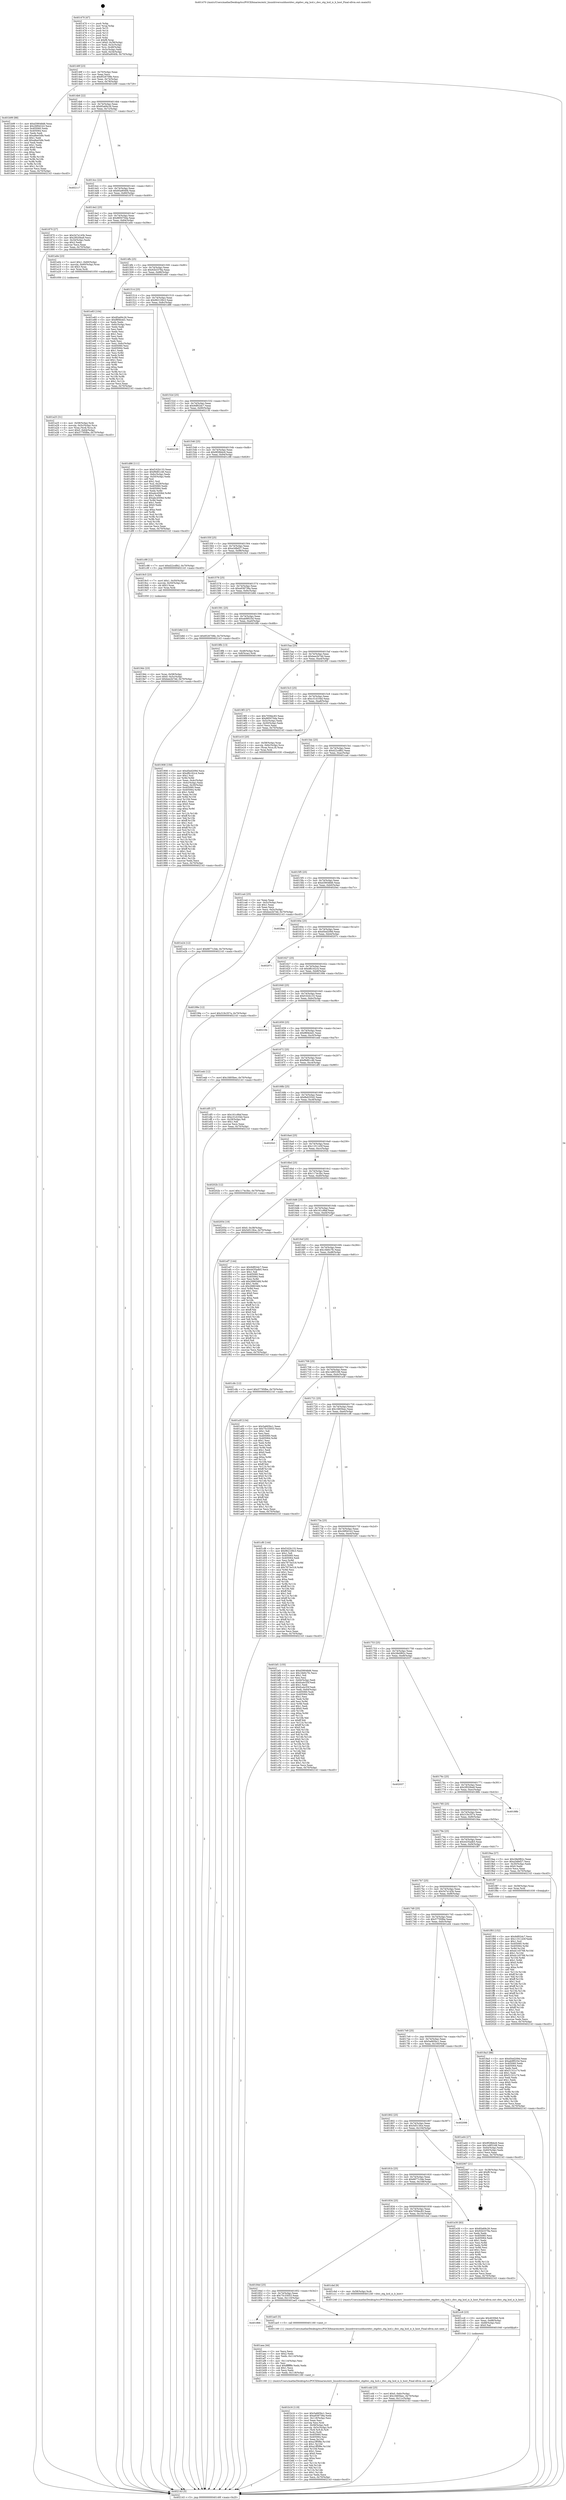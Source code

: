 digraph "0x401470" {
  label = "0x401470 (/mnt/c/Users/mathe/Desktop/tcc/POCII/binaries/extr_linuxdriversusbhostdwc_otgdwc_otg_hcd.c_dwc_otg_hcd_is_b_host_Final-ollvm.out::main(0))"
  labelloc = "t"
  node[shape=record]

  Entry [label="",width=0.3,height=0.3,shape=circle,fillcolor=black,style=filled]
  "0x40149f" [label="{
     0x40149f [23]\l
     | [instrs]\l
     &nbsp;&nbsp;0x40149f \<+3\>: mov -0x70(%rbp),%eax\l
     &nbsp;&nbsp;0x4014a2 \<+2\>: mov %eax,%ecx\l
     &nbsp;&nbsp;0x4014a4 \<+6\>: sub $0x8526708b,%ecx\l
     &nbsp;&nbsp;0x4014aa \<+3\>: mov %eax,-0x74(%rbp)\l
     &nbsp;&nbsp;0x4014ad \<+3\>: mov %ecx,-0x78(%rbp)\l
     &nbsp;&nbsp;0x4014b0 \<+6\>: je 0000000000401b99 \<main+0x729\>\l
  }"]
  "0x401b99" [label="{
     0x401b99 [88]\l
     | [instrs]\l
     &nbsp;&nbsp;0x401b99 \<+5\>: mov $0xd39048d6,%eax\l
     &nbsp;&nbsp;0x401b9e \<+5\>: mov $0x26f0d1b3,%ecx\l
     &nbsp;&nbsp;0x401ba3 \<+7\>: mov 0x405060,%edx\l
     &nbsp;&nbsp;0x401baa \<+7\>: mov 0x405064,%esi\l
     &nbsp;&nbsp;0x401bb1 \<+2\>: mov %edx,%edi\l
     &nbsp;&nbsp;0x401bb3 \<+6\>: sub $0xa8ee54fe,%edi\l
     &nbsp;&nbsp;0x401bb9 \<+3\>: sub $0x1,%edi\l
     &nbsp;&nbsp;0x401bbc \<+6\>: add $0xa8ee54fe,%edi\l
     &nbsp;&nbsp;0x401bc2 \<+3\>: imul %edi,%edx\l
     &nbsp;&nbsp;0x401bc5 \<+3\>: and $0x1,%edx\l
     &nbsp;&nbsp;0x401bc8 \<+3\>: cmp $0x0,%edx\l
     &nbsp;&nbsp;0x401bcb \<+4\>: sete %r8b\l
     &nbsp;&nbsp;0x401bcf \<+3\>: cmp $0xa,%esi\l
     &nbsp;&nbsp;0x401bd2 \<+4\>: setl %r9b\l
     &nbsp;&nbsp;0x401bd6 \<+3\>: mov %r8b,%r10b\l
     &nbsp;&nbsp;0x401bd9 \<+3\>: and %r9b,%r10b\l
     &nbsp;&nbsp;0x401bdc \<+3\>: xor %r9b,%r8b\l
     &nbsp;&nbsp;0x401bdf \<+3\>: or %r8b,%r10b\l
     &nbsp;&nbsp;0x401be2 \<+4\>: test $0x1,%r10b\l
     &nbsp;&nbsp;0x401be6 \<+3\>: cmovne %ecx,%eax\l
     &nbsp;&nbsp;0x401be9 \<+3\>: mov %eax,-0x70(%rbp)\l
     &nbsp;&nbsp;0x401bec \<+5\>: jmp 0000000000402143 \<main+0xcd3\>\l
  }"]
  "0x4014b6" [label="{
     0x4014b6 [22]\l
     | [instrs]\l
     &nbsp;&nbsp;0x4014b6 \<+5\>: jmp 00000000004014bb \<main+0x4b\>\l
     &nbsp;&nbsp;0x4014bb \<+3\>: mov -0x74(%rbp),%eax\l
     &nbsp;&nbsp;0x4014be \<+5\>: sub $0x85a69c26,%eax\l
     &nbsp;&nbsp;0x4014c3 \<+3\>: mov %eax,-0x7c(%rbp)\l
     &nbsp;&nbsp;0x4014c6 \<+6\>: je 0000000000402117 \<main+0xca7\>\l
  }"]
  Exit [label="",width=0.3,height=0.3,shape=circle,fillcolor=black,style=filled,peripheries=2]
  "0x402117" [label="{
     0x402117\l
  }", style=dashed]
  "0x4014cc" [label="{
     0x4014cc [22]\l
     | [instrs]\l
     &nbsp;&nbsp;0x4014cc \<+5\>: jmp 00000000004014d1 \<main+0x61\>\l
     &nbsp;&nbsp;0x4014d1 \<+3\>: mov -0x74(%rbp),%eax\l
     &nbsp;&nbsp;0x4014d4 \<+5\>: sub $0x85a9040b,%eax\l
     &nbsp;&nbsp;0x4014d9 \<+3\>: mov %eax,-0x80(%rbp)\l
     &nbsp;&nbsp;0x4014dc \<+6\>: je 0000000000401870 \<main+0x400\>\l
  }"]
  "0x401f93" [label="{
     0x401f93 [152]\l
     | [instrs]\l
     &nbsp;&nbsp;0x401f93 \<+5\>: mov $0x9df02dc7,%ecx\l
     &nbsp;&nbsp;0x401f98 \<+5\>: mov $0x11011d3f,%edx\l
     &nbsp;&nbsp;0x401f9d \<+3\>: mov $0x1,%sil\l
     &nbsp;&nbsp;0x401fa0 \<+8\>: mov 0x405060,%r8d\l
     &nbsp;&nbsp;0x401fa8 \<+8\>: mov 0x405064,%r9d\l
     &nbsp;&nbsp;0x401fb0 \<+3\>: mov %r8d,%r10d\l
     &nbsp;&nbsp;0x401fb3 \<+7\>: sub $0xdc145768,%r10d\l
     &nbsp;&nbsp;0x401fba \<+4\>: sub $0x1,%r10d\l
     &nbsp;&nbsp;0x401fbe \<+7\>: add $0xdc145768,%r10d\l
     &nbsp;&nbsp;0x401fc5 \<+4\>: imul %r10d,%r8d\l
     &nbsp;&nbsp;0x401fc9 \<+4\>: and $0x1,%r8d\l
     &nbsp;&nbsp;0x401fcd \<+4\>: cmp $0x0,%r8d\l
     &nbsp;&nbsp;0x401fd1 \<+4\>: sete %r11b\l
     &nbsp;&nbsp;0x401fd5 \<+4\>: cmp $0xa,%r9d\l
     &nbsp;&nbsp;0x401fd9 \<+3\>: setl %bl\l
     &nbsp;&nbsp;0x401fdc \<+3\>: mov %r11b,%r14b\l
     &nbsp;&nbsp;0x401fdf \<+4\>: xor $0xff,%r14b\l
     &nbsp;&nbsp;0x401fe3 \<+3\>: mov %bl,%r15b\l
     &nbsp;&nbsp;0x401fe6 \<+4\>: xor $0xff,%r15b\l
     &nbsp;&nbsp;0x401fea \<+4\>: xor $0x1,%sil\l
     &nbsp;&nbsp;0x401fee \<+3\>: mov %r14b,%r12b\l
     &nbsp;&nbsp;0x401ff1 \<+4\>: and $0xff,%r12b\l
     &nbsp;&nbsp;0x401ff5 \<+3\>: and %sil,%r11b\l
     &nbsp;&nbsp;0x401ff8 \<+3\>: mov %r15b,%r13b\l
     &nbsp;&nbsp;0x401ffb \<+4\>: and $0xff,%r13b\l
     &nbsp;&nbsp;0x401fff \<+3\>: and %sil,%bl\l
     &nbsp;&nbsp;0x402002 \<+3\>: or %r11b,%r12b\l
     &nbsp;&nbsp;0x402005 \<+3\>: or %bl,%r13b\l
     &nbsp;&nbsp;0x402008 \<+3\>: xor %r13b,%r12b\l
     &nbsp;&nbsp;0x40200b \<+3\>: or %r15b,%r14b\l
     &nbsp;&nbsp;0x40200e \<+4\>: xor $0xff,%r14b\l
     &nbsp;&nbsp;0x402012 \<+4\>: or $0x1,%sil\l
     &nbsp;&nbsp;0x402016 \<+3\>: and %sil,%r14b\l
     &nbsp;&nbsp;0x402019 \<+3\>: or %r14b,%r12b\l
     &nbsp;&nbsp;0x40201c \<+4\>: test $0x1,%r12b\l
     &nbsp;&nbsp;0x402020 \<+3\>: cmovne %edx,%ecx\l
     &nbsp;&nbsp;0x402023 \<+3\>: mov %ecx,-0x70(%rbp)\l
     &nbsp;&nbsp;0x402026 \<+5\>: jmp 0000000000402143 \<main+0xcd3\>\l
  }"]
  "0x401870" [label="{
     0x401870 [27]\l
     | [instrs]\l
     &nbsp;&nbsp;0x401870 \<+5\>: mov $0x547e145b,%eax\l
     &nbsp;&nbsp;0x401875 \<+5\>: mov $0x2f020ba9,%ecx\l
     &nbsp;&nbsp;0x40187a \<+3\>: mov -0x34(%rbp),%edx\l
     &nbsp;&nbsp;0x40187d \<+3\>: cmp $0x2,%edx\l
     &nbsp;&nbsp;0x401880 \<+3\>: cmovne %ecx,%eax\l
     &nbsp;&nbsp;0x401883 \<+3\>: mov %eax,-0x70(%rbp)\l
     &nbsp;&nbsp;0x401886 \<+5\>: jmp 0000000000402143 \<main+0xcd3\>\l
  }"]
  "0x4014e2" [label="{
     0x4014e2 [25]\l
     | [instrs]\l
     &nbsp;&nbsp;0x4014e2 \<+5\>: jmp 00000000004014e7 \<main+0x77\>\l
     &nbsp;&nbsp;0x4014e7 \<+3\>: mov -0x74(%rbp),%eax\l
     &nbsp;&nbsp;0x4014ea \<+5\>: sub $0x885070da,%eax\l
     &nbsp;&nbsp;0x4014ef \<+6\>: mov %eax,-0x84(%rbp)\l
     &nbsp;&nbsp;0x4014f5 \<+6\>: je 0000000000401a0e \<main+0x59e\>\l
  }"]
  "0x402143" [label="{
     0x402143 [5]\l
     | [instrs]\l
     &nbsp;&nbsp;0x402143 \<+5\>: jmp 000000000040149f \<main+0x2f\>\l
  }"]
  "0x401470" [label="{
     0x401470 [47]\l
     | [instrs]\l
     &nbsp;&nbsp;0x401470 \<+1\>: push %rbp\l
     &nbsp;&nbsp;0x401471 \<+3\>: mov %rsp,%rbp\l
     &nbsp;&nbsp;0x401474 \<+2\>: push %r15\l
     &nbsp;&nbsp;0x401476 \<+2\>: push %r14\l
     &nbsp;&nbsp;0x401478 \<+2\>: push %r13\l
     &nbsp;&nbsp;0x40147a \<+2\>: push %r12\l
     &nbsp;&nbsp;0x40147c \<+1\>: push %rbx\l
     &nbsp;&nbsp;0x40147d \<+7\>: sub $0xf8,%rsp\l
     &nbsp;&nbsp;0x401484 \<+7\>: movl $0x0,-0x38(%rbp)\l
     &nbsp;&nbsp;0x40148b \<+3\>: mov %edi,-0x3c(%rbp)\l
     &nbsp;&nbsp;0x40148e \<+4\>: mov %rsi,-0x48(%rbp)\l
     &nbsp;&nbsp;0x401492 \<+3\>: mov -0x3c(%rbp),%edi\l
     &nbsp;&nbsp;0x401495 \<+3\>: mov %edi,-0x34(%rbp)\l
     &nbsp;&nbsp;0x401498 \<+7\>: movl $0x85a9040b,-0x70(%rbp)\l
  }"]
  "0x401e24" [label="{
     0x401e24 [12]\l
     | [instrs]\l
     &nbsp;&nbsp;0x401e24 \<+7\>: movl $0x6877c3de,-0x70(%rbp)\l
     &nbsp;&nbsp;0x401e2b \<+5\>: jmp 0000000000402143 \<main+0xcd3\>\l
  }"]
  "0x401a0e" [label="{
     0x401a0e [23]\l
     | [instrs]\l
     &nbsp;&nbsp;0x401a0e \<+7\>: movl $0x1,-0x60(%rbp)\l
     &nbsp;&nbsp;0x401a15 \<+4\>: movslq -0x60(%rbp),%rax\l
     &nbsp;&nbsp;0x401a19 \<+4\>: shl $0x3,%rax\l
     &nbsp;&nbsp;0x401a1d \<+3\>: mov %rax,%rdi\l
     &nbsp;&nbsp;0x401a20 \<+5\>: call 0000000000401050 \<malloc@plt\>\l
     | [calls]\l
     &nbsp;&nbsp;0x401050 \{1\} (unknown)\l
  }"]
  "0x4014fb" [label="{
     0x4014fb [25]\l
     | [instrs]\l
     &nbsp;&nbsp;0x4014fb \<+5\>: jmp 0000000000401500 \<main+0x90\>\l
     &nbsp;&nbsp;0x401500 \<+3\>: mov -0x74(%rbp),%eax\l
     &nbsp;&nbsp;0x401503 \<+5\>: sub $0x92b3378a,%eax\l
     &nbsp;&nbsp;0x401508 \<+6\>: mov %eax,-0x88(%rbp)\l
     &nbsp;&nbsp;0x40150e \<+6\>: je 0000000000401e83 \<main+0xa13\>\l
  }"]
  "0x401cdd" [label="{
     0x401cdd [25]\l
     | [instrs]\l
     &nbsp;&nbsp;0x401cdd \<+7\>: movl $0x0,-0x6c(%rbp)\l
     &nbsp;&nbsp;0x401ce4 \<+7\>: movl $0x1fd05bec,-0x70(%rbp)\l
     &nbsp;&nbsp;0x401ceb \<+6\>: mov %eax,-0x11c(%rbp)\l
     &nbsp;&nbsp;0x401cf1 \<+5\>: jmp 0000000000402143 \<main+0xcd3\>\l
  }"]
  "0x401e83" [label="{
     0x401e83 [104]\l
     | [instrs]\l
     &nbsp;&nbsp;0x401e83 \<+5\>: mov $0x85a69c26,%eax\l
     &nbsp;&nbsp;0x401e88 \<+5\>: mov $0xf8f4b4d1,%ecx\l
     &nbsp;&nbsp;0x401e8d \<+2\>: xor %edx,%edx\l
     &nbsp;&nbsp;0x401e8f \<+3\>: mov -0x6c(%rbp),%esi\l
     &nbsp;&nbsp;0x401e92 \<+2\>: mov %edx,%edi\l
     &nbsp;&nbsp;0x401e94 \<+2\>: sub %esi,%edi\l
     &nbsp;&nbsp;0x401e96 \<+2\>: mov %edx,%esi\l
     &nbsp;&nbsp;0x401e98 \<+3\>: sub $0x1,%esi\l
     &nbsp;&nbsp;0x401e9b \<+2\>: add %esi,%edi\l
     &nbsp;&nbsp;0x401e9d \<+2\>: mov %edx,%esi\l
     &nbsp;&nbsp;0x401e9f \<+2\>: sub %edi,%esi\l
     &nbsp;&nbsp;0x401ea1 \<+3\>: mov %esi,-0x6c(%rbp)\l
     &nbsp;&nbsp;0x401ea4 \<+7\>: mov 0x405060,%esi\l
     &nbsp;&nbsp;0x401eab \<+7\>: mov 0x405064,%edi\l
     &nbsp;&nbsp;0x401eb2 \<+3\>: sub $0x1,%edx\l
     &nbsp;&nbsp;0x401eb5 \<+3\>: mov %esi,%r8d\l
     &nbsp;&nbsp;0x401eb8 \<+3\>: add %edx,%r8d\l
     &nbsp;&nbsp;0x401ebb \<+4\>: imul %r8d,%esi\l
     &nbsp;&nbsp;0x401ebf \<+3\>: and $0x1,%esi\l
     &nbsp;&nbsp;0x401ec2 \<+3\>: cmp $0x0,%esi\l
     &nbsp;&nbsp;0x401ec5 \<+4\>: sete %r9b\l
     &nbsp;&nbsp;0x401ec9 \<+3\>: cmp $0xa,%edi\l
     &nbsp;&nbsp;0x401ecc \<+4\>: setl %r10b\l
     &nbsp;&nbsp;0x401ed0 \<+3\>: mov %r9b,%r11b\l
     &nbsp;&nbsp;0x401ed3 \<+3\>: and %r10b,%r11b\l
     &nbsp;&nbsp;0x401ed6 \<+3\>: xor %r10b,%r9b\l
     &nbsp;&nbsp;0x401ed9 \<+3\>: or %r9b,%r11b\l
     &nbsp;&nbsp;0x401edc \<+4\>: test $0x1,%r11b\l
     &nbsp;&nbsp;0x401ee0 \<+3\>: cmovne %ecx,%eax\l
     &nbsp;&nbsp;0x401ee3 \<+3\>: mov %eax,-0x70(%rbp)\l
     &nbsp;&nbsp;0x401ee6 \<+5\>: jmp 0000000000402143 \<main+0xcd3\>\l
  }"]
  "0x401514" [label="{
     0x401514 [25]\l
     | [instrs]\l
     &nbsp;&nbsp;0x401514 \<+5\>: jmp 0000000000401519 \<main+0xa9\>\l
     &nbsp;&nbsp;0x401519 \<+3\>: mov -0x74(%rbp),%eax\l
     &nbsp;&nbsp;0x40151c \<+5\>: sub $0x962109c3,%eax\l
     &nbsp;&nbsp;0x401521 \<+6\>: mov %eax,-0x8c(%rbp)\l
     &nbsp;&nbsp;0x401527 \<+6\>: je 0000000000401d86 \<main+0x916\>\l
  }"]
  "0x401cc6" [label="{
     0x401cc6 [23]\l
     | [instrs]\l
     &nbsp;&nbsp;0x401cc6 \<+10\>: movabs $0x4030b6,%rdi\l
     &nbsp;&nbsp;0x401cd0 \<+3\>: mov %eax,-0x68(%rbp)\l
     &nbsp;&nbsp;0x401cd3 \<+3\>: mov -0x68(%rbp),%esi\l
     &nbsp;&nbsp;0x401cd6 \<+2\>: mov $0x0,%al\l
     &nbsp;&nbsp;0x401cd8 \<+5\>: call 0000000000401040 \<printf@plt\>\l
     | [calls]\l
     &nbsp;&nbsp;0x401040 \{1\} (unknown)\l
  }"]
  "0x401d86" [label="{
     0x401d86 [111]\l
     | [instrs]\l
     &nbsp;&nbsp;0x401d86 \<+5\>: mov $0xf162b133,%eax\l
     &nbsp;&nbsp;0x401d8b \<+5\>: mov $0xf9d81c46,%ecx\l
     &nbsp;&nbsp;0x401d90 \<+3\>: mov -0x6c(%rbp),%edx\l
     &nbsp;&nbsp;0x401d93 \<+3\>: cmp -0x50(%rbp),%edx\l
     &nbsp;&nbsp;0x401d96 \<+4\>: setl %sil\l
     &nbsp;&nbsp;0x401d9a \<+4\>: and $0x1,%sil\l
     &nbsp;&nbsp;0x401d9e \<+4\>: mov %sil,-0x29(%rbp)\l
     &nbsp;&nbsp;0x401da2 \<+7\>: mov 0x405060,%edx\l
     &nbsp;&nbsp;0x401da9 \<+7\>: mov 0x405064,%edi\l
     &nbsp;&nbsp;0x401db0 \<+3\>: mov %edx,%r8d\l
     &nbsp;&nbsp;0x401db3 \<+7\>: add $0xabc4506d,%r8d\l
     &nbsp;&nbsp;0x401dba \<+4\>: sub $0x1,%r8d\l
     &nbsp;&nbsp;0x401dbe \<+7\>: sub $0xabc4506d,%r8d\l
     &nbsp;&nbsp;0x401dc5 \<+4\>: imul %r8d,%edx\l
     &nbsp;&nbsp;0x401dc9 \<+3\>: and $0x1,%edx\l
     &nbsp;&nbsp;0x401dcc \<+3\>: cmp $0x0,%edx\l
     &nbsp;&nbsp;0x401dcf \<+4\>: sete %sil\l
     &nbsp;&nbsp;0x401dd3 \<+3\>: cmp $0xa,%edi\l
     &nbsp;&nbsp;0x401dd6 \<+4\>: setl %r9b\l
     &nbsp;&nbsp;0x401dda \<+3\>: mov %sil,%r10b\l
     &nbsp;&nbsp;0x401ddd \<+3\>: and %r9b,%r10b\l
     &nbsp;&nbsp;0x401de0 \<+3\>: xor %r9b,%sil\l
     &nbsp;&nbsp;0x401de3 \<+3\>: or %sil,%r10b\l
     &nbsp;&nbsp;0x401de6 \<+4\>: test $0x1,%r10b\l
     &nbsp;&nbsp;0x401dea \<+3\>: cmovne %ecx,%eax\l
     &nbsp;&nbsp;0x401ded \<+3\>: mov %eax,-0x70(%rbp)\l
     &nbsp;&nbsp;0x401df0 \<+5\>: jmp 0000000000402143 \<main+0xcd3\>\l
  }"]
  "0x40152d" [label="{
     0x40152d [25]\l
     | [instrs]\l
     &nbsp;&nbsp;0x40152d \<+5\>: jmp 0000000000401532 \<main+0xc2\>\l
     &nbsp;&nbsp;0x401532 \<+3\>: mov -0x74(%rbp),%eax\l
     &nbsp;&nbsp;0x401535 \<+5\>: sub $0x9df02dc7,%eax\l
     &nbsp;&nbsp;0x40153a \<+6\>: mov %eax,-0x90(%rbp)\l
     &nbsp;&nbsp;0x401540 \<+6\>: je 0000000000402130 \<main+0xcc0\>\l
  }"]
  "0x401b16" [label="{
     0x401b16 [119]\l
     | [instrs]\l
     &nbsp;&nbsp;0x401b16 \<+5\>: mov $0x5a665bc1,%ecx\l
     &nbsp;&nbsp;0x401b1b \<+5\>: mov $0xa938738a,%edx\l
     &nbsp;&nbsp;0x401b20 \<+6\>: mov -0x118(%rbp),%esi\l
     &nbsp;&nbsp;0x401b26 \<+3\>: imul %eax,%esi\l
     &nbsp;&nbsp;0x401b29 \<+3\>: movslq %esi,%rdi\l
     &nbsp;&nbsp;0x401b2c \<+4\>: mov -0x58(%rbp),%r8\l
     &nbsp;&nbsp;0x401b30 \<+4\>: movslq -0x5c(%rbp),%r9\l
     &nbsp;&nbsp;0x401b34 \<+4\>: mov (%r8,%r9,8),%r8\l
     &nbsp;&nbsp;0x401b38 \<+3\>: mov %rdi,(%r8)\l
     &nbsp;&nbsp;0x401b3b \<+7\>: mov 0x405060,%eax\l
     &nbsp;&nbsp;0x401b42 \<+7\>: mov 0x405064,%esi\l
     &nbsp;&nbsp;0x401b49 \<+3\>: mov %eax,%r10d\l
     &nbsp;&nbsp;0x401b4c \<+7\>: sub $0xa1ff5f8e,%r10d\l
     &nbsp;&nbsp;0x401b53 \<+4\>: sub $0x1,%r10d\l
     &nbsp;&nbsp;0x401b57 \<+7\>: add $0xa1ff5f8e,%r10d\l
     &nbsp;&nbsp;0x401b5e \<+4\>: imul %r10d,%eax\l
     &nbsp;&nbsp;0x401b62 \<+3\>: and $0x1,%eax\l
     &nbsp;&nbsp;0x401b65 \<+3\>: cmp $0x0,%eax\l
     &nbsp;&nbsp;0x401b68 \<+4\>: sete %r11b\l
     &nbsp;&nbsp;0x401b6c \<+3\>: cmp $0xa,%esi\l
     &nbsp;&nbsp;0x401b6f \<+3\>: setl %bl\l
     &nbsp;&nbsp;0x401b72 \<+3\>: mov %r11b,%r14b\l
     &nbsp;&nbsp;0x401b75 \<+3\>: and %bl,%r14b\l
     &nbsp;&nbsp;0x401b78 \<+3\>: xor %bl,%r11b\l
     &nbsp;&nbsp;0x401b7b \<+3\>: or %r11b,%r14b\l
     &nbsp;&nbsp;0x401b7e \<+4\>: test $0x1,%r14b\l
     &nbsp;&nbsp;0x401b82 \<+3\>: cmovne %edx,%ecx\l
     &nbsp;&nbsp;0x401b85 \<+3\>: mov %ecx,-0x70(%rbp)\l
     &nbsp;&nbsp;0x401b88 \<+5\>: jmp 0000000000402143 \<main+0xcd3\>\l
  }"]
  "0x402130" [label="{
     0x402130\l
  }", style=dashed]
  "0x401546" [label="{
     0x401546 [25]\l
     | [instrs]\l
     &nbsp;&nbsp;0x401546 \<+5\>: jmp 000000000040154b \<main+0xdb\>\l
     &nbsp;&nbsp;0x40154b \<+3\>: mov -0x74(%rbp),%eax\l
     &nbsp;&nbsp;0x40154e \<+5\>: sub $0x9f28bbc6,%eax\l
     &nbsp;&nbsp;0x401553 \<+6\>: mov %eax,-0x94(%rbp)\l
     &nbsp;&nbsp;0x401559 \<+6\>: je 0000000000401c98 \<main+0x828\>\l
  }"]
  "0x401aea" [label="{
     0x401aea [44]\l
     | [instrs]\l
     &nbsp;&nbsp;0x401aea \<+2\>: xor %ecx,%ecx\l
     &nbsp;&nbsp;0x401aec \<+5\>: mov $0x2,%edx\l
     &nbsp;&nbsp;0x401af1 \<+6\>: mov %edx,-0x114(%rbp)\l
     &nbsp;&nbsp;0x401af7 \<+1\>: cltd\l
     &nbsp;&nbsp;0x401af8 \<+6\>: mov -0x114(%rbp),%esi\l
     &nbsp;&nbsp;0x401afe \<+2\>: idiv %esi\l
     &nbsp;&nbsp;0x401b00 \<+6\>: imul $0xfffffffe,%edx,%edx\l
     &nbsp;&nbsp;0x401b06 \<+3\>: sub $0x1,%ecx\l
     &nbsp;&nbsp;0x401b09 \<+2\>: sub %ecx,%edx\l
     &nbsp;&nbsp;0x401b0b \<+6\>: mov %edx,-0x118(%rbp)\l
     &nbsp;&nbsp;0x401b11 \<+5\>: call 0000000000401160 \<next_i\>\l
     | [calls]\l
     &nbsp;&nbsp;0x401160 \{1\} (/mnt/c/Users/mathe/Desktop/tcc/POCII/binaries/extr_linuxdriversusbhostdwc_otgdwc_otg_hcd.c_dwc_otg_hcd_is_b_host_Final-ollvm.out::next_i)\l
  }"]
  "0x401c98" [label="{
     0x401c98 [12]\l
     | [instrs]\l
     &nbsp;&nbsp;0x401c98 \<+7\>: movl $0xd22cdfb2,-0x70(%rbp)\l
     &nbsp;&nbsp;0x401c9f \<+5\>: jmp 0000000000402143 \<main+0xcd3\>\l
  }"]
  "0x40155f" [label="{
     0x40155f [25]\l
     | [instrs]\l
     &nbsp;&nbsp;0x40155f \<+5\>: jmp 0000000000401564 \<main+0xf4\>\l
     &nbsp;&nbsp;0x401564 \<+3\>: mov -0x74(%rbp),%eax\l
     &nbsp;&nbsp;0x401567 \<+5\>: sub $0xa3dfef27,%eax\l
     &nbsp;&nbsp;0x40156c \<+6\>: mov %eax,-0x98(%rbp)\l
     &nbsp;&nbsp;0x401572 \<+6\>: je 00000000004019c5 \<main+0x555\>\l
  }"]
  "0x401866" [label="{
     0x401866\l
  }", style=dashed]
  "0x4019c5" [label="{
     0x4019c5 [23]\l
     | [instrs]\l
     &nbsp;&nbsp;0x4019c5 \<+7\>: movl $0x1,-0x50(%rbp)\l
     &nbsp;&nbsp;0x4019cc \<+4\>: movslq -0x50(%rbp),%rax\l
     &nbsp;&nbsp;0x4019d0 \<+4\>: shl $0x3,%rax\l
     &nbsp;&nbsp;0x4019d4 \<+3\>: mov %rax,%rdi\l
     &nbsp;&nbsp;0x4019d7 \<+5\>: call 0000000000401050 \<malloc@plt\>\l
     | [calls]\l
     &nbsp;&nbsp;0x401050 \{1\} (unknown)\l
  }"]
  "0x401578" [label="{
     0x401578 [25]\l
     | [instrs]\l
     &nbsp;&nbsp;0x401578 \<+5\>: jmp 000000000040157d \<main+0x10d\>\l
     &nbsp;&nbsp;0x40157d \<+3\>: mov -0x74(%rbp),%eax\l
     &nbsp;&nbsp;0x401580 \<+5\>: sub $0xa938738a,%eax\l
     &nbsp;&nbsp;0x401585 \<+6\>: mov %eax,-0x9c(%rbp)\l
     &nbsp;&nbsp;0x40158b \<+6\>: je 0000000000401b8d \<main+0x71d\>\l
  }"]
  "0x401ae5" [label="{
     0x401ae5 [5]\l
     | [instrs]\l
     &nbsp;&nbsp;0x401ae5 \<+5\>: call 0000000000401160 \<next_i\>\l
     | [calls]\l
     &nbsp;&nbsp;0x401160 \{1\} (/mnt/c/Users/mathe/Desktop/tcc/POCII/binaries/extr_linuxdriversusbhostdwc_otgdwc_otg_hcd.c_dwc_otg_hcd_is_b_host_Final-ollvm.out::next_i)\l
  }"]
  "0x401b8d" [label="{
     0x401b8d [12]\l
     | [instrs]\l
     &nbsp;&nbsp;0x401b8d \<+7\>: movl $0x8526708b,-0x70(%rbp)\l
     &nbsp;&nbsp;0x401b94 \<+5\>: jmp 0000000000402143 \<main+0xcd3\>\l
  }"]
  "0x401591" [label="{
     0x401591 [25]\l
     | [instrs]\l
     &nbsp;&nbsp;0x401591 \<+5\>: jmp 0000000000401596 \<main+0x126\>\l
     &nbsp;&nbsp;0x401596 \<+3\>: mov -0x74(%rbp),%eax\l
     &nbsp;&nbsp;0x401599 \<+5\>: sub $0xab9f025d,%eax\l
     &nbsp;&nbsp;0x40159e \<+6\>: mov %eax,-0xa0(%rbp)\l
     &nbsp;&nbsp;0x4015a4 \<+6\>: je 00000000004018fb \<main+0x48b\>\l
  }"]
  "0x40184d" [label="{
     0x40184d [25]\l
     | [instrs]\l
     &nbsp;&nbsp;0x40184d \<+5\>: jmp 0000000000401852 \<main+0x3e2\>\l
     &nbsp;&nbsp;0x401852 \<+3\>: mov -0x74(%rbp),%eax\l
     &nbsp;&nbsp;0x401855 \<+5\>: sub $0x75c33053,%eax\l
     &nbsp;&nbsp;0x40185a \<+6\>: mov %eax,-0x110(%rbp)\l
     &nbsp;&nbsp;0x401860 \<+6\>: je 0000000000401ae5 \<main+0x675\>\l
  }"]
  "0x4018fb" [label="{
     0x4018fb [13]\l
     | [instrs]\l
     &nbsp;&nbsp;0x4018fb \<+4\>: mov -0x48(%rbp),%rax\l
     &nbsp;&nbsp;0x4018ff \<+4\>: mov 0x8(%rax),%rdi\l
     &nbsp;&nbsp;0x401903 \<+5\>: call 0000000000401060 \<atoi@plt\>\l
     | [calls]\l
     &nbsp;&nbsp;0x401060 \{1\} (unknown)\l
  }"]
  "0x4015aa" [label="{
     0x4015aa [25]\l
     | [instrs]\l
     &nbsp;&nbsp;0x4015aa \<+5\>: jmp 00000000004015af \<main+0x13f\>\l
     &nbsp;&nbsp;0x4015af \<+3\>: mov -0x74(%rbp),%eax\l
     &nbsp;&nbsp;0x4015b2 \<+5\>: sub $0xbee2b7dd,%eax\l
     &nbsp;&nbsp;0x4015b7 \<+6\>: mov %eax,-0xa4(%rbp)\l
     &nbsp;&nbsp;0x4015bd \<+6\>: je 00000000004019f3 \<main+0x583\>\l
  }"]
  "0x401cbd" [label="{
     0x401cbd [9]\l
     | [instrs]\l
     &nbsp;&nbsp;0x401cbd \<+4\>: mov -0x58(%rbp),%rdi\l
     &nbsp;&nbsp;0x401cc1 \<+5\>: call 0000000000401240 \<dwc_otg_hcd_is_b_host\>\l
     | [calls]\l
     &nbsp;&nbsp;0x401240 \{1\} (/mnt/c/Users/mathe/Desktop/tcc/POCII/binaries/extr_linuxdriversusbhostdwc_otgdwc_otg_hcd.c_dwc_otg_hcd_is_b_host_Final-ollvm.out::dwc_otg_hcd_is_b_host)\l
  }"]
  "0x4019f3" [label="{
     0x4019f3 [27]\l
     | [instrs]\l
     &nbsp;&nbsp;0x4019f3 \<+5\>: mov $0x7058ec83,%eax\l
     &nbsp;&nbsp;0x4019f8 \<+5\>: mov $0x885070da,%ecx\l
     &nbsp;&nbsp;0x4019fd \<+3\>: mov -0x5c(%rbp),%edx\l
     &nbsp;&nbsp;0x401a00 \<+3\>: cmp -0x50(%rbp),%edx\l
     &nbsp;&nbsp;0x401a03 \<+3\>: cmovl %ecx,%eax\l
     &nbsp;&nbsp;0x401a06 \<+3\>: mov %eax,-0x70(%rbp)\l
     &nbsp;&nbsp;0x401a09 \<+5\>: jmp 0000000000402143 \<main+0xcd3\>\l
  }"]
  "0x4015c3" [label="{
     0x4015c3 [25]\l
     | [instrs]\l
     &nbsp;&nbsp;0x4015c3 \<+5\>: jmp 00000000004015c8 \<main+0x158\>\l
     &nbsp;&nbsp;0x4015c8 \<+3\>: mov -0x74(%rbp),%eax\l
     &nbsp;&nbsp;0x4015cb \<+5\>: sub $0xc31d104d,%eax\l
     &nbsp;&nbsp;0x4015d0 \<+6\>: mov %eax,-0xa8(%rbp)\l
     &nbsp;&nbsp;0x4015d6 \<+6\>: je 0000000000401e10 \<main+0x9a0\>\l
  }"]
  "0x401834" [label="{
     0x401834 [25]\l
     | [instrs]\l
     &nbsp;&nbsp;0x401834 \<+5\>: jmp 0000000000401839 \<main+0x3c9\>\l
     &nbsp;&nbsp;0x401839 \<+3\>: mov -0x74(%rbp),%eax\l
     &nbsp;&nbsp;0x40183c \<+5\>: sub $0x7058ec83,%eax\l
     &nbsp;&nbsp;0x401841 \<+6\>: mov %eax,-0x10c(%rbp)\l
     &nbsp;&nbsp;0x401847 \<+6\>: je 0000000000401cbd \<main+0x84d\>\l
  }"]
  "0x401e10" [label="{
     0x401e10 [20]\l
     | [instrs]\l
     &nbsp;&nbsp;0x401e10 \<+4\>: mov -0x58(%rbp),%rax\l
     &nbsp;&nbsp;0x401e14 \<+4\>: movslq -0x6c(%rbp),%rcx\l
     &nbsp;&nbsp;0x401e18 \<+4\>: mov (%rax,%rcx,8),%rax\l
     &nbsp;&nbsp;0x401e1c \<+3\>: mov %rax,%rdi\l
     &nbsp;&nbsp;0x401e1f \<+5\>: call 0000000000401030 \<free@plt\>\l
     | [calls]\l
     &nbsp;&nbsp;0x401030 \{1\} (unknown)\l
  }"]
  "0x4015dc" [label="{
     0x4015dc [25]\l
     | [instrs]\l
     &nbsp;&nbsp;0x4015dc \<+5\>: jmp 00000000004015e1 \<main+0x171\>\l
     &nbsp;&nbsp;0x4015e1 \<+3\>: mov -0x74(%rbp),%eax\l
     &nbsp;&nbsp;0x4015e4 \<+5\>: sub $0xd22cdfb2,%eax\l
     &nbsp;&nbsp;0x4015e9 \<+6\>: mov %eax,-0xac(%rbp)\l
     &nbsp;&nbsp;0x4015ef \<+6\>: je 0000000000401ca4 \<main+0x834\>\l
  }"]
  "0x401e30" [label="{
     0x401e30 [83]\l
     | [instrs]\l
     &nbsp;&nbsp;0x401e30 \<+5\>: mov $0x85a69c26,%eax\l
     &nbsp;&nbsp;0x401e35 \<+5\>: mov $0x92b3378a,%ecx\l
     &nbsp;&nbsp;0x401e3a \<+2\>: xor %edx,%edx\l
     &nbsp;&nbsp;0x401e3c \<+7\>: mov 0x405060,%esi\l
     &nbsp;&nbsp;0x401e43 \<+7\>: mov 0x405064,%edi\l
     &nbsp;&nbsp;0x401e4a \<+3\>: sub $0x1,%edx\l
     &nbsp;&nbsp;0x401e4d \<+3\>: mov %esi,%r8d\l
     &nbsp;&nbsp;0x401e50 \<+3\>: add %edx,%r8d\l
     &nbsp;&nbsp;0x401e53 \<+4\>: imul %r8d,%esi\l
     &nbsp;&nbsp;0x401e57 \<+3\>: and $0x1,%esi\l
     &nbsp;&nbsp;0x401e5a \<+3\>: cmp $0x0,%esi\l
     &nbsp;&nbsp;0x401e5d \<+4\>: sete %r9b\l
     &nbsp;&nbsp;0x401e61 \<+3\>: cmp $0xa,%edi\l
     &nbsp;&nbsp;0x401e64 \<+4\>: setl %r10b\l
     &nbsp;&nbsp;0x401e68 \<+3\>: mov %r9b,%r11b\l
     &nbsp;&nbsp;0x401e6b \<+3\>: and %r10b,%r11b\l
     &nbsp;&nbsp;0x401e6e \<+3\>: xor %r10b,%r9b\l
     &nbsp;&nbsp;0x401e71 \<+3\>: or %r9b,%r11b\l
     &nbsp;&nbsp;0x401e74 \<+4\>: test $0x1,%r11b\l
     &nbsp;&nbsp;0x401e78 \<+3\>: cmovne %ecx,%eax\l
     &nbsp;&nbsp;0x401e7b \<+3\>: mov %eax,-0x70(%rbp)\l
     &nbsp;&nbsp;0x401e7e \<+5\>: jmp 0000000000402143 \<main+0xcd3\>\l
  }"]
  "0x401ca4" [label="{
     0x401ca4 [25]\l
     | [instrs]\l
     &nbsp;&nbsp;0x401ca4 \<+2\>: xor %eax,%eax\l
     &nbsp;&nbsp;0x401ca6 \<+3\>: mov -0x5c(%rbp),%ecx\l
     &nbsp;&nbsp;0x401ca9 \<+3\>: sub $0x1,%eax\l
     &nbsp;&nbsp;0x401cac \<+2\>: sub %eax,%ecx\l
     &nbsp;&nbsp;0x401cae \<+3\>: mov %ecx,-0x5c(%rbp)\l
     &nbsp;&nbsp;0x401cb1 \<+7\>: movl $0xbee2b7dd,-0x70(%rbp)\l
     &nbsp;&nbsp;0x401cb8 \<+5\>: jmp 0000000000402143 \<main+0xcd3\>\l
  }"]
  "0x4015f5" [label="{
     0x4015f5 [25]\l
     | [instrs]\l
     &nbsp;&nbsp;0x4015f5 \<+5\>: jmp 00000000004015fa \<main+0x18a\>\l
     &nbsp;&nbsp;0x4015fa \<+3\>: mov -0x74(%rbp),%eax\l
     &nbsp;&nbsp;0x4015fd \<+5\>: sub $0xd39048d6,%eax\l
     &nbsp;&nbsp;0x401602 \<+6\>: mov %eax,-0xb0(%rbp)\l
     &nbsp;&nbsp;0x401608 \<+6\>: je 00000000004020ec \<main+0xc7c\>\l
  }"]
  "0x40181b" [label="{
     0x40181b [25]\l
     | [instrs]\l
     &nbsp;&nbsp;0x40181b \<+5\>: jmp 0000000000401820 \<main+0x3b0\>\l
     &nbsp;&nbsp;0x401820 \<+3\>: mov -0x74(%rbp),%eax\l
     &nbsp;&nbsp;0x401823 \<+5\>: sub $0x6877c3de,%eax\l
     &nbsp;&nbsp;0x401828 \<+6\>: mov %eax,-0x108(%rbp)\l
     &nbsp;&nbsp;0x40182e \<+6\>: je 0000000000401e30 \<main+0x9c0\>\l
  }"]
  "0x4020ec" [label="{
     0x4020ec\l
  }", style=dashed]
  "0x40160e" [label="{
     0x40160e [25]\l
     | [instrs]\l
     &nbsp;&nbsp;0x40160e \<+5\>: jmp 0000000000401613 \<main+0x1a3\>\l
     &nbsp;&nbsp;0x401613 \<+3\>: mov -0x74(%rbp),%eax\l
     &nbsp;&nbsp;0x401616 \<+5\>: sub $0xd5ed209d,%eax\l
     &nbsp;&nbsp;0x40161b \<+6\>: mov %eax,-0xb4(%rbp)\l
     &nbsp;&nbsp;0x401621 \<+6\>: je 000000000040207c \<main+0xc0c\>\l
  }"]
  "0x402067" [label="{
     0x402067 [21]\l
     | [instrs]\l
     &nbsp;&nbsp;0x402067 \<+3\>: mov -0x38(%rbp),%eax\l
     &nbsp;&nbsp;0x40206a \<+7\>: add $0xf8,%rsp\l
     &nbsp;&nbsp;0x402071 \<+1\>: pop %rbx\l
     &nbsp;&nbsp;0x402072 \<+2\>: pop %r12\l
     &nbsp;&nbsp;0x402074 \<+2\>: pop %r13\l
     &nbsp;&nbsp;0x402076 \<+2\>: pop %r14\l
     &nbsp;&nbsp;0x402078 \<+2\>: pop %r15\l
     &nbsp;&nbsp;0x40207a \<+1\>: pop %rbp\l
     &nbsp;&nbsp;0x40207b \<+1\>: ret\l
  }"]
  "0x40207c" [label="{
     0x40207c\l
  }", style=dashed]
  "0x401627" [label="{
     0x401627 [25]\l
     | [instrs]\l
     &nbsp;&nbsp;0x401627 \<+5\>: jmp 000000000040162c \<main+0x1bc\>\l
     &nbsp;&nbsp;0x40162c \<+3\>: mov -0x74(%rbp),%eax\l
     &nbsp;&nbsp;0x40162f \<+5\>: sub $0xdfb162c4,%eax\l
     &nbsp;&nbsp;0x401634 \<+6\>: mov %eax,-0xb8(%rbp)\l
     &nbsp;&nbsp;0x40163a \<+6\>: je 000000000040199e \<main+0x52e\>\l
  }"]
  "0x401802" [label="{
     0x401802 [25]\l
     | [instrs]\l
     &nbsp;&nbsp;0x401802 \<+5\>: jmp 0000000000401807 \<main+0x397\>\l
     &nbsp;&nbsp;0x401807 \<+3\>: mov -0x74(%rbp),%eax\l
     &nbsp;&nbsp;0x40180a \<+5\>: sub $0x5d513fce,%eax\l
     &nbsp;&nbsp;0x40180f \<+6\>: mov %eax,-0x104(%rbp)\l
     &nbsp;&nbsp;0x401815 \<+6\>: je 0000000000402067 \<main+0xbf7\>\l
  }"]
  "0x40199e" [label="{
     0x40199e [12]\l
     | [instrs]\l
     &nbsp;&nbsp;0x40199e \<+7\>: movl $0x319c357a,-0x70(%rbp)\l
     &nbsp;&nbsp;0x4019a5 \<+5\>: jmp 0000000000402143 \<main+0xcd3\>\l
  }"]
  "0x401640" [label="{
     0x401640 [25]\l
     | [instrs]\l
     &nbsp;&nbsp;0x401640 \<+5\>: jmp 0000000000401645 \<main+0x1d5\>\l
     &nbsp;&nbsp;0x401645 \<+3\>: mov -0x74(%rbp),%eax\l
     &nbsp;&nbsp;0x401648 \<+5\>: sub $0xf162b133,%eax\l
     &nbsp;&nbsp;0x40164d \<+6\>: mov %eax,-0xbc(%rbp)\l
     &nbsp;&nbsp;0x401653 \<+6\>: je 000000000040210b \<main+0xc9b\>\l
  }"]
  "0x402098" [label="{
     0x402098\l
  }", style=dashed]
  "0x40210b" [label="{
     0x40210b\l
  }", style=dashed]
  "0x401659" [label="{
     0x401659 [25]\l
     | [instrs]\l
     &nbsp;&nbsp;0x401659 \<+5\>: jmp 000000000040165e \<main+0x1ee\>\l
     &nbsp;&nbsp;0x40165e \<+3\>: mov -0x74(%rbp),%eax\l
     &nbsp;&nbsp;0x401661 \<+5\>: sub $0xf8f4b4d1,%eax\l
     &nbsp;&nbsp;0x401666 \<+6\>: mov %eax,-0xc0(%rbp)\l
     &nbsp;&nbsp;0x40166c \<+6\>: je 0000000000401eeb \<main+0xa7b\>\l
  }"]
  "0x4017e9" [label="{
     0x4017e9 [25]\l
     | [instrs]\l
     &nbsp;&nbsp;0x4017e9 \<+5\>: jmp 00000000004017ee \<main+0x37e\>\l
     &nbsp;&nbsp;0x4017ee \<+3\>: mov -0x74(%rbp),%eax\l
     &nbsp;&nbsp;0x4017f1 \<+5\>: sub $0x5a665bc1,%eax\l
     &nbsp;&nbsp;0x4017f6 \<+6\>: mov %eax,-0x100(%rbp)\l
     &nbsp;&nbsp;0x4017fc \<+6\>: je 0000000000402098 \<main+0xc28\>\l
  }"]
  "0x401eeb" [label="{
     0x401eeb [12]\l
     | [instrs]\l
     &nbsp;&nbsp;0x401eeb \<+7\>: movl $0x1fd05bec,-0x70(%rbp)\l
     &nbsp;&nbsp;0x401ef2 \<+5\>: jmp 0000000000402143 \<main+0xcd3\>\l
  }"]
  "0x401672" [label="{
     0x401672 [25]\l
     | [instrs]\l
     &nbsp;&nbsp;0x401672 \<+5\>: jmp 0000000000401677 \<main+0x207\>\l
     &nbsp;&nbsp;0x401677 \<+3\>: mov -0x74(%rbp),%eax\l
     &nbsp;&nbsp;0x40167a \<+5\>: sub $0xf9d81c46,%eax\l
     &nbsp;&nbsp;0x40167f \<+6\>: mov %eax,-0xc4(%rbp)\l
     &nbsp;&nbsp;0x401685 \<+6\>: je 0000000000401df5 \<main+0x985\>\l
  }"]
  "0x401a44" [label="{
     0x401a44 [27]\l
     | [instrs]\l
     &nbsp;&nbsp;0x401a44 \<+5\>: mov $0x9f28bbc6,%eax\l
     &nbsp;&nbsp;0x401a49 \<+5\>: mov $0x1e8f3168,%ecx\l
     &nbsp;&nbsp;0x401a4e \<+3\>: mov -0x64(%rbp),%edx\l
     &nbsp;&nbsp;0x401a51 \<+3\>: cmp -0x60(%rbp),%edx\l
     &nbsp;&nbsp;0x401a54 \<+3\>: cmovl %ecx,%eax\l
     &nbsp;&nbsp;0x401a57 \<+3\>: mov %eax,-0x70(%rbp)\l
     &nbsp;&nbsp;0x401a5a \<+5\>: jmp 0000000000402143 \<main+0xcd3\>\l
  }"]
  "0x401df5" [label="{
     0x401df5 [27]\l
     | [instrs]\l
     &nbsp;&nbsp;0x401df5 \<+5\>: mov $0x161c9faf,%eax\l
     &nbsp;&nbsp;0x401dfa \<+5\>: mov $0xc31d104d,%ecx\l
     &nbsp;&nbsp;0x401dff \<+3\>: mov -0x29(%rbp),%dl\l
     &nbsp;&nbsp;0x401e02 \<+3\>: test $0x1,%dl\l
     &nbsp;&nbsp;0x401e05 \<+3\>: cmovne %ecx,%eax\l
     &nbsp;&nbsp;0x401e08 \<+3\>: mov %eax,-0x70(%rbp)\l
     &nbsp;&nbsp;0x401e0b \<+5\>: jmp 0000000000402143 \<main+0xcd3\>\l
  }"]
  "0x40168b" [label="{
     0x40168b [25]\l
     | [instrs]\l
     &nbsp;&nbsp;0x40168b \<+5\>: jmp 0000000000401690 \<main+0x220\>\l
     &nbsp;&nbsp;0x401690 \<+3\>: mov -0x74(%rbp),%eax\l
     &nbsp;&nbsp;0x401693 \<+5\>: sub $0xfbd25542,%eax\l
     &nbsp;&nbsp;0x401698 \<+6\>: mov %eax,-0xc8(%rbp)\l
     &nbsp;&nbsp;0x40169e \<+6\>: je 0000000000402043 \<main+0xbd3\>\l
  }"]
  "0x401a25" [label="{
     0x401a25 [31]\l
     | [instrs]\l
     &nbsp;&nbsp;0x401a25 \<+4\>: mov -0x58(%rbp),%rdi\l
     &nbsp;&nbsp;0x401a29 \<+4\>: movslq -0x5c(%rbp),%rcx\l
     &nbsp;&nbsp;0x401a2d \<+4\>: mov %rax,(%rdi,%rcx,8)\l
     &nbsp;&nbsp;0x401a31 \<+7\>: movl $0x0,-0x64(%rbp)\l
     &nbsp;&nbsp;0x401a38 \<+7\>: movl $0x57795fbe,-0x70(%rbp)\l
     &nbsp;&nbsp;0x401a3f \<+5\>: jmp 0000000000402143 \<main+0xcd3\>\l
  }"]
  "0x402043" [label="{
     0x402043\l
  }", style=dashed]
  "0x4016a4" [label="{
     0x4016a4 [25]\l
     | [instrs]\l
     &nbsp;&nbsp;0x4016a4 \<+5\>: jmp 00000000004016a9 \<main+0x239\>\l
     &nbsp;&nbsp;0x4016a9 \<+3\>: mov -0x74(%rbp),%eax\l
     &nbsp;&nbsp;0x4016ac \<+5\>: sub $0x11011d3f,%eax\l
     &nbsp;&nbsp;0x4016b1 \<+6\>: mov %eax,-0xcc(%rbp)\l
     &nbsp;&nbsp;0x4016b7 \<+6\>: je 000000000040202b \<main+0xbbb\>\l
  }"]
  "0x4019dc" [label="{
     0x4019dc [23]\l
     | [instrs]\l
     &nbsp;&nbsp;0x4019dc \<+4\>: mov %rax,-0x58(%rbp)\l
     &nbsp;&nbsp;0x4019e0 \<+7\>: movl $0x0,-0x5c(%rbp)\l
     &nbsp;&nbsp;0x4019e7 \<+7\>: movl $0xbee2b7dd,-0x70(%rbp)\l
     &nbsp;&nbsp;0x4019ee \<+5\>: jmp 0000000000402143 \<main+0xcd3\>\l
  }"]
  "0x40202b" [label="{
     0x40202b [12]\l
     | [instrs]\l
     &nbsp;&nbsp;0x40202b \<+7\>: movl $0x1174c3bc,-0x70(%rbp)\l
     &nbsp;&nbsp;0x402032 \<+5\>: jmp 0000000000402143 \<main+0xcd3\>\l
  }"]
  "0x4016bd" [label="{
     0x4016bd [25]\l
     | [instrs]\l
     &nbsp;&nbsp;0x4016bd \<+5\>: jmp 00000000004016c2 \<main+0x252\>\l
     &nbsp;&nbsp;0x4016c2 \<+3\>: mov -0x74(%rbp),%eax\l
     &nbsp;&nbsp;0x4016c5 \<+5\>: sub $0x1174c3bc,%eax\l
     &nbsp;&nbsp;0x4016ca \<+6\>: mov %eax,-0xd0(%rbp)\l
     &nbsp;&nbsp;0x4016d0 \<+6\>: je 0000000000402054 \<main+0xbe4\>\l
  }"]
  "0x401908" [label="{
     0x401908 [150]\l
     | [instrs]\l
     &nbsp;&nbsp;0x401908 \<+5\>: mov $0xd5ed209d,%ecx\l
     &nbsp;&nbsp;0x40190d \<+5\>: mov $0xdfb162c4,%edx\l
     &nbsp;&nbsp;0x401912 \<+3\>: mov $0x1,%sil\l
     &nbsp;&nbsp;0x401915 \<+3\>: xor %r8d,%r8d\l
     &nbsp;&nbsp;0x401918 \<+3\>: mov %eax,-0x4c(%rbp)\l
     &nbsp;&nbsp;0x40191b \<+3\>: mov -0x4c(%rbp),%eax\l
     &nbsp;&nbsp;0x40191e \<+3\>: mov %eax,-0x30(%rbp)\l
     &nbsp;&nbsp;0x401921 \<+7\>: mov 0x405060,%eax\l
     &nbsp;&nbsp;0x401928 \<+8\>: mov 0x405064,%r9d\l
     &nbsp;&nbsp;0x401930 \<+4\>: sub $0x1,%r8d\l
     &nbsp;&nbsp;0x401934 \<+3\>: mov %eax,%r10d\l
     &nbsp;&nbsp;0x401937 \<+3\>: add %r8d,%r10d\l
     &nbsp;&nbsp;0x40193a \<+4\>: imul %r10d,%eax\l
     &nbsp;&nbsp;0x40193e \<+3\>: and $0x1,%eax\l
     &nbsp;&nbsp;0x401941 \<+3\>: cmp $0x0,%eax\l
     &nbsp;&nbsp;0x401944 \<+4\>: sete %r11b\l
     &nbsp;&nbsp;0x401948 \<+4\>: cmp $0xa,%r9d\l
     &nbsp;&nbsp;0x40194c \<+3\>: setl %bl\l
     &nbsp;&nbsp;0x40194f \<+3\>: mov %r11b,%r14b\l
     &nbsp;&nbsp;0x401952 \<+4\>: xor $0xff,%r14b\l
     &nbsp;&nbsp;0x401956 \<+3\>: mov %bl,%r15b\l
     &nbsp;&nbsp;0x401959 \<+4\>: xor $0xff,%r15b\l
     &nbsp;&nbsp;0x40195d \<+4\>: xor $0x1,%sil\l
     &nbsp;&nbsp;0x401961 \<+3\>: mov %r14b,%r12b\l
     &nbsp;&nbsp;0x401964 \<+4\>: and $0xff,%r12b\l
     &nbsp;&nbsp;0x401968 \<+3\>: and %sil,%r11b\l
     &nbsp;&nbsp;0x40196b \<+3\>: mov %r15b,%r13b\l
     &nbsp;&nbsp;0x40196e \<+4\>: and $0xff,%r13b\l
     &nbsp;&nbsp;0x401972 \<+3\>: and %sil,%bl\l
     &nbsp;&nbsp;0x401975 \<+3\>: or %r11b,%r12b\l
     &nbsp;&nbsp;0x401978 \<+3\>: or %bl,%r13b\l
     &nbsp;&nbsp;0x40197b \<+3\>: xor %r13b,%r12b\l
     &nbsp;&nbsp;0x40197e \<+3\>: or %r15b,%r14b\l
     &nbsp;&nbsp;0x401981 \<+4\>: xor $0xff,%r14b\l
     &nbsp;&nbsp;0x401985 \<+4\>: or $0x1,%sil\l
     &nbsp;&nbsp;0x401989 \<+3\>: and %sil,%r14b\l
     &nbsp;&nbsp;0x40198c \<+3\>: or %r14b,%r12b\l
     &nbsp;&nbsp;0x40198f \<+4\>: test $0x1,%r12b\l
     &nbsp;&nbsp;0x401993 \<+3\>: cmovne %edx,%ecx\l
     &nbsp;&nbsp;0x401996 \<+3\>: mov %ecx,-0x70(%rbp)\l
     &nbsp;&nbsp;0x401999 \<+5\>: jmp 0000000000402143 \<main+0xcd3\>\l
  }"]
  "0x402054" [label="{
     0x402054 [19]\l
     | [instrs]\l
     &nbsp;&nbsp;0x402054 \<+7\>: movl $0x0,-0x38(%rbp)\l
     &nbsp;&nbsp;0x40205b \<+7\>: movl $0x5d513fce,-0x70(%rbp)\l
     &nbsp;&nbsp;0x402062 \<+5\>: jmp 0000000000402143 \<main+0xcd3\>\l
  }"]
  "0x4016d6" [label="{
     0x4016d6 [25]\l
     | [instrs]\l
     &nbsp;&nbsp;0x4016d6 \<+5\>: jmp 00000000004016db \<main+0x26b\>\l
     &nbsp;&nbsp;0x4016db \<+3\>: mov -0x74(%rbp),%eax\l
     &nbsp;&nbsp;0x4016de \<+5\>: sub $0x161c9faf,%eax\l
     &nbsp;&nbsp;0x4016e3 \<+6\>: mov %eax,-0xd4(%rbp)\l
     &nbsp;&nbsp;0x4016e9 \<+6\>: je 0000000000401ef7 \<main+0xa87\>\l
  }"]
  "0x4017d0" [label="{
     0x4017d0 [25]\l
     | [instrs]\l
     &nbsp;&nbsp;0x4017d0 \<+5\>: jmp 00000000004017d5 \<main+0x365\>\l
     &nbsp;&nbsp;0x4017d5 \<+3\>: mov -0x74(%rbp),%eax\l
     &nbsp;&nbsp;0x4017d8 \<+5\>: sub $0x57795fbe,%eax\l
     &nbsp;&nbsp;0x4017dd \<+6\>: mov %eax,-0xfc(%rbp)\l
     &nbsp;&nbsp;0x4017e3 \<+6\>: je 0000000000401a44 \<main+0x5d4\>\l
  }"]
  "0x401ef7" [label="{
     0x401ef7 [144]\l
     | [instrs]\l
     &nbsp;&nbsp;0x401ef7 \<+5\>: mov $0x9df02dc7,%eax\l
     &nbsp;&nbsp;0x401efc \<+5\>: mov $0x4435adb5,%ecx\l
     &nbsp;&nbsp;0x401f01 \<+2\>: mov $0x1,%dl\l
     &nbsp;&nbsp;0x401f03 \<+7\>: mov 0x405060,%esi\l
     &nbsp;&nbsp;0x401f0a \<+7\>: mov 0x405064,%edi\l
     &nbsp;&nbsp;0x401f11 \<+3\>: mov %esi,%r8d\l
     &nbsp;&nbsp;0x401f14 \<+7\>: add $0x268634fd,%r8d\l
     &nbsp;&nbsp;0x401f1b \<+4\>: sub $0x1,%r8d\l
     &nbsp;&nbsp;0x401f1f \<+7\>: sub $0x268634fd,%r8d\l
     &nbsp;&nbsp;0x401f26 \<+4\>: imul %r8d,%esi\l
     &nbsp;&nbsp;0x401f2a \<+3\>: and $0x1,%esi\l
     &nbsp;&nbsp;0x401f2d \<+3\>: cmp $0x0,%esi\l
     &nbsp;&nbsp;0x401f30 \<+4\>: sete %r9b\l
     &nbsp;&nbsp;0x401f34 \<+3\>: cmp $0xa,%edi\l
     &nbsp;&nbsp;0x401f37 \<+4\>: setl %r10b\l
     &nbsp;&nbsp;0x401f3b \<+3\>: mov %r9b,%r11b\l
     &nbsp;&nbsp;0x401f3e \<+4\>: xor $0xff,%r11b\l
     &nbsp;&nbsp;0x401f42 \<+3\>: mov %r10b,%bl\l
     &nbsp;&nbsp;0x401f45 \<+3\>: xor $0xff,%bl\l
     &nbsp;&nbsp;0x401f48 \<+3\>: xor $0x0,%dl\l
     &nbsp;&nbsp;0x401f4b \<+3\>: mov %r11b,%r14b\l
     &nbsp;&nbsp;0x401f4e \<+4\>: and $0x0,%r14b\l
     &nbsp;&nbsp;0x401f52 \<+3\>: and %dl,%r9b\l
     &nbsp;&nbsp;0x401f55 \<+3\>: mov %bl,%r15b\l
     &nbsp;&nbsp;0x401f58 \<+4\>: and $0x0,%r15b\l
     &nbsp;&nbsp;0x401f5c \<+3\>: and %dl,%r10b\l
     &nbsp;&nbsp;0x401f5f \<+3\>: or %r9b,%r14b\l
     &nbsp;&nbsp;0x401f62 \<+3\>: or %r10b,%r15b\l
     &nbsp;&nbsp;0x401f65 \<+3\>: xor %r15b,%r14b\l
     &nbsp;&nbsp;0x401f68 \<+3\>: or %bl,%r11b\l
     &nbsp;&nbsp;0x401f6b \<+4\>: xor $0xff,%r11b\l
     &nbsp;&nbsp;0x401f6f \<+3\>: or $0x0,%dl\l
     &nbsp;&nbsp;0x401f72 \<+3\>: and %dl,%r11b\l
     &nbsp;&nbsp;0x401f75 \<+3\>: or %r11b,%r14b\l
     &nbsp;&nbsp;0x401f78 \<+4\>: test $0x1,%r14b\l
     &nbsp;&nbsp;0x401f7c \<+3\>: cmovne %ecx,%eax\l
     &nbsp;&nbsp;0x401f7f \<+3\>: mov %eax,-0x70(%rbp)\l
     &nbsp;&nbsp;0x401f82 \<+5\>: jmp 0000000000402143 \<main+0xcd3\>\l
  }"]
  "0x4016ef" [label="{
     0x4016ef [25]\l
     | [instrs]\l
     &nbsp;&nbsp;0x4016ef \<+5\>: jmp 00000000004016f4 \<main+0x284\>\l
     &nbsp;&nbsp;0x4016f4 \<+3\>: mov -0x74(%rbp),%eax\l
     &nbsp;&nbsp;0x4016f7 \<+5\>: sub $0x18d0c7fc,%eax\l
     &nbsp;&nbsp;0x4016fc \<+6\>: mov %eax,-0xd8(%rbp)\l
     &nbsp;&nbsp;0x401702 \<+6\>: je 0000000000401c8c \<main+0x81c\>\l
  }"]
  "0x4018a3" [label="{
     0x4018a3 [88]\l
     | [instrs]\l
     &nbsp;&nbsp;0x4018a3 \<+5\>: mov $0xd5ed209d,%eax\l
     &nbsp;&nbsp;0x4018a8 \<+5\>: mov $0xab9f025d,%ecx\l
     &nbsp;&nbsp;0x4018ad \<+7\>: mov 0x405060,%edx\l
     &nbsp;&nbsp;0x4018b4 \<+7\>: mov 0x405064,%esi\l
     &nbsp;&nbsp;0x4018bb \<+2\>: mov %edx,%edi\l
     &nbsp;&nbsp;0x4018bd \<+6\>: add $0x51321c74,%edi\l
     &nbsp;&nbsp;0x4018c3 \<+3\>: sub $0x1,%edi\l
     &nbsp;&nbsp;0x4018c6 \<+6\>: sub $0x51321c74,%edi\l
     &nbsp;&nbsp;0x4018cc \<+3\>: imul %edi,%edx\l
     &nbsp;&nbsp;0x4018cf \<+3\>: and $0x1,%edx\l
     &nbsp;&nbsp;0x4018d2 \<+3\>: cmp $0x0,%edx\l
     &nbsp;&nbsp;0x4018d5 \<+4\>: sete %r8b\l
     &nbsp;&nbsp;0x4018d9 \<+3\>: cmp $0xa,%esi\l
     &nbsp;&nbsp;0x4018dc \<+4\>: setl %r9b\l
     &nbsp;&nbsp;0x4018e0 \<+3\>: mov %r8b,%r10b\l
     &nbsp;&nbsp;0x4018e3 \<+3\>: and %r9b,%r10b\l
     &nbsp;&nbsp;0x4018e6 \<+3\>: xor %r9b,%r8b\l
     &nbsp;&nbsp;0x4018e9 \<+3\>: or %r8b,%r10b\l
     &nbsp;&nbsp;0x4018ec \<+4\>: test $0x1,%r10b\l
     &nbsp;&nbsp;0x4018f0 \<+3\>: cmovne %ecx,%eax\l
     &nbsp;&nbsp;0x4018f3 \<+3\>: mov %eax,-0x70(%rbp)\l
     &nbsp;&nbsp;0x4018f6 \<+5\>: jmp 0000000000402143 \<main+0xcd3\>\l
  }"]
  "0x401c8c" [label="{
     0x401c8c [12]\l
     | [instrs]\l
     &nbsp;&nbsp;0x401c8c \<+7\>: movl $0x57795fbe,-0x70(%rbp)\l
     &nbsp;&nbsp;0x401c93 \<+5\>: jmp 0000000000402143 \<main+0xcd3\>\l
  }"]
  "0x401708" [label="{
     0x401708 [25]\l
     | [instrs]\l
     &nbsp;&nbsp;0x401708 \<+5\>: jmp 000000000040170d \<main+0x29d\>\l
     &nbsp;&nbsp;0x40170d \<+3\>: mov -0x74(%rbp),%eax\l
     &nbsp;&nbsp;0x401710 \<+5\>: sub $0x1e8f3168,%eax\l
     &nbsp;&nbsp;0x401715 \<+6\>: mov %eax,-0xdc(%rbp)\l
     &nbsp;&nbsp;0x40171b \<+6\>: je 0000000000401a5f \<main+0x5ef\>\l
  }"]
  "0x4017b7" [label="{
     0x4017b7 [25]\l
     | [instrs]\l
     &nbsp;&nbsp;0x4017b7 \<+5\>: jmp 00000000004017bc \<main+0x34c\>\l
     &nbsp;&nbsp;0x4017bc \<+3\>: mov -0x74(%rbp),%eax\l
     &nbsp;&nbsp;0x4017bf \<+5\>: sub $0x547e145b,%eax\l
     &nbsp;&nbsp;0x4017c4 \<+6\>: mov %eax,-0xf8(%rbp)\l
     &nbsp;&nbsp;0x4017ca \<+6\>: je 00000000004018a3 \<main+0x433\>\l
  }"]
  "0x401a5f" [label="{
     0x401a5f [134]\l
     | [instrs]\l
     &nbsp;&nbsp;0x401a5f \<+5\>: mov $0x5a665bc1,%eax\l
     &nbsp;&nbsp;0x401a64 \<+5\>: mov $0x75c33053,%ecx\l
     &nbsp;&nbsp;0x401a69 \<+2\>: mov $0x1,%dl\l
     &nbsp;&nbsp;0x401a6b \<+2\>: xor %esi,%esi\l
     &nbsp;&nbsp;0x401a6d \<+7\>: mov 0x405060,%edi\l
     &nbsp;&nbsp;0x401a74 \<+8\>: mov 0x405064,%r8d\l
     &nbsp;&nbsp;0x401a7c \<+3\>: sub $0x1,%esi\l
     &nbsp;&nbsp;0x401a7f \<+3\>: mov %edi,%r9d\l
     &nbsp;&nbsp;0x401a82 \<+3\>: add %esi,%r9d\l
     &nbsp;&nbsp;0x401a85 \<+4\>: imul %r9d,%edi\l
     &nbsp;&nbsp;0x401a89 \<+3\>: and $0x1,%edi\l
     &nbsp;&nbsp;0x401a8c \<+3\>: cmp $0x0,%edi\l
     &nbsp;&nbsp;0x401a8f \<+4\>: sete %r10b\l
     &nbsp;&nbsp;0x401a93 \<+4\>: cmp $0xa,%r8d\l
     &nbsp;&nbsp;0x401a97 \<+4\>: setl %r11b\l
     &nbsp;&nbsp;0x401a9b \<+3\>: mov %r10b,%bl\l
     &nbsp;&nbsp;0x401a9e \<+3\>: xor $0xff,%bl\l
     &nbsp;&nbsp;0x401aa1 \<+3\>: mov %r11b,%r14b\l
     &nbsp;&nbsp;0x401aa4 \<+4\>: xor $0xff,%r14b\l
     &nbsp;&nbsp;0x401aa8 \<+3\>: xor $0x0,%dl\l
     &nbsp;&nbsp;0x401aab \<+3\>: mov %bl,%r15b\l
     &nbsp;&nbsp;0x401aae \<+4\>: and $0x0,%r15b\l
     &nbsp;&nbsp;0x401ab2 \<+3\>: and %dl,%r10b\l
     &nbsp;&nbsp;0x401ab5 \<+3\>: mov %r14b,%r12b\l
     &nbsp;&nbsp;0x401ab8 \<+4\>: and $0x0,%r12b\l
     &nbsp;&nbsp;0x401abc \<+3\>: and %dl,%r11b\l
     &nbsp;&nbsp;0x401abf \<+3\>: or %r10b,%r15b\l
     &nbsp;&nbsp;0x401ac2 \<+3\>: or %r11b,%r12b\l
     &nbsp;&nbsp;0x401ac5 \<+3\>: xor %r12b,%r15b\l
     &nbsp;&nbsp;0x401ac8 \<+3\>: or %r14b,%bl\l
     &nbsp;&nbsp;0x401acb \<+3\>: xor $0xff,%bl\l
     &nbsp;&nbsp;0x401ace \<+3\>: or $0x0,%dl\l
     &nbsp;&nbsp;0x401ad1 \<+2\>: and %dl,%bl\l
     &nbsp;&nbsp;0x401ad3 \<+3\>: or %bl,%r15b\l
     &nbsp;&nbsp;0x401ad6 \<+4\>: test $0x1,%r15b\l
     &nbsp;&nbsp;0x401ada \<+3\>: cmovne %ecx,%eax\l
     &nbsp;&nbsp;0x401add \<+3\>: mov %eax,-0x70(%rbp)\l
     &nbsp;&nbsp;0x401ae0 \<+5\>: jmp 0000000000402143 \<main+0xcd3\>\l
  }"]
  "0x401721" [label="{
     0x401721 [25]\l
     | [instrs]\l
     &nbsp;&nbsp;0x401721 \<+5\>: jmp 0000000000401726 \<main+0x2b6\>\l
     &nbsp;&nbsp;0x401726 \<+3\>: mov -0x74(%rbp),%eax\l
     &nbsp;&nbsp;0x401729 \<+5\>: sub $0x1fd05bec,%eax\l
     &nbsp;&nbsp;0x40172e \<+6\>: mov %eax,-0xe0(%rbp)\l
     &nbsp;&nbsp;0x401734 \<+6\>: je 0000000000401cf6 \<main+0x886\>\l
  }"]
  "0x401f87" [label="{
     0x401f87 [12]\l
     | [instrs]\l
     &nbsp;&nbsp;0x401f87 \<+4\>: mov -0x58(%rbp),%rax\l
     &nbsp;&nbsp;0x401f8b \<+3\>: mov %rax,%rdi\l
     &nbsp;&nbsp;0x401f8e \<+5\>: call 0000000000401030 \<free@plt\>\l
     | [calls]\l
     &nbsp;&nbsp;0x401030 \{1\} (unknown)\l
  }"]
  "0x401cf6" [label="{
     0x401cf6 [144]\l
     | [instrs]\l
     &nbsp;&nbsp;0x401cf6 \<+5\>: mov $0xf162b133,%eax\l
     &nbsp;&nbsp;0x401cfb \<+5\>: mov $0x962109c3,%ecx\l
     &nbsp;&nbsp;0x401d00 \<+2\>: mov $0x1,%dl\l
     &nbsp;&nbsp;0x401d02 \<+7\>: mov 0x405060,%esi\l
     &nbsp;&nbsp;0x401d09 \<+7\>: mov 0x405064,%edi\l
     &nbsp;&nbsp;0x401d10 \<+3\>: mov %esi,%r8d\l
     &nbsp;&nbsp;0x401d13 \<+7\>: add $0x7873e318,%r8d\l
     &nbsp;&nbsp;0x401d1a \<+4\>: sub $0x1,%r8d\l
     &nbsp;&nbsp;0x401d1e \<+7\>: sub $0x7873e318,%r8d\l
     &nbsp;&nbsp;0x401d25 \<+4\>: imul %r8d,%esi\l
     &nbsp;&nbsp;0x401d29 \<+3\>: and $0x1,%esi\l
     &nbsp;&nbsp;0x401d2c \<+3\>: cmp $0x0,%esi\l
     &nbsp;&nbsp;0x401d2f \<+4\>: sete %r9b\l
     &nbsp;&nbsp;0x401d33 \<+3\>: cmp $0xa,%edi\l
     &nbsp;&nbsp;0x401d36 \<+4\>: setl %r10b\l
     &nbsp;&nbsp;0x401d3a \<+3\>: mov %r9b,%r11b\l
     &nbsp;&nbsp;0x401d3d \<+4\>: xor $0xff,%r11b\l
     &nbsp;&nbsp;0x401d41 \<+3\>: mov %r10b,%bl\l
     &nbsp;&nbsp;0x401d44 \<+3\>: xor $0xff,%bl\l
     &nbsp;&nbsp;0x401d47 \<+3\>: xor $0x1,%dl\l
     &nbsp;&nbsp;0x401d4a \<+3\>: mov %r11b,%r14b\l
     &nbsp;&nbsp;0x401d4d \<+4\>: and $0xff,%r14b\l
     &nbsp;&nbsp;0x401d51 \<+3\>: and %dl,%r9b\l
     &nbsp;&nbsp;0x401d54 \<+3\>: mov %bl,%r15b\l
     &nbsp;&nbsp;0x401d57 \<+4\>: and $0xff,%r15b\l
     &nbsp;&nbsp;0x401d5b \<+3\>: and %dl,%r10b\l
     &nbsp;&nbsp;0x401d5e \<+3\>: or %r9b,%r14b\l
     &nbsp;&nbsp;0x401d61 \<+3\>: or %r10b,%r15b\l
     &nbsp;&nbsp;0x401d64 \<+3\>: xor %r15b,%r14b\l
     &nbsp;&nbsp;0x401d67 \<+3\>: or %bl,%r11b\l
     &nbsp;&nbsp;0x401d6a \<+4\>: xor $0xff,%r11b\l
     &nbsp;&nbsp;0x401d6e \<+3\>: or $0x1,%dl\l
     &nbsp;&nbsp;0x401d71 \<+3\>: and %dl,%r11b\l
     &nbsp;&nbsp;0x401d74 \<+3\>: or %r11b,%r14b\l
     &nbsp;&nbsp;0x401d77 \<+4\>: test $0x1,%r14b\l
     &nbsp;&nbsp;0x401d7b \<+3\>: cmovne %ecx,%eax\l
     &nbsp;&nbsp;0x401d7e \<+3\>: mov %eax,-0x70(%rbp)\l
     &nbsp;&nbsp;0x401d81 \<+5\>: jmp 0000000000402143 \<main+0xcd3\>\l
  }"]
  "0x40173a" [label="{
     0x40173a [25]\l
     | [instrs]\l
     &nbsp;&nbsp;0x40173a \<+5\>: jmp 000000000040173f \<main+0x2cf\>\l
     &nbsp;&nbsp;0x40173f \<+3\>: mov -0x74(%rbp),%eax\l
     &nbsp;&nbsp;0x401742 \<+5\>: sub $0x26f0d1b3,%eax\l
     &nbsp;&nbsp;0x401747 \<+6\>: mov %eax,-0xe4(%rbp)\l
     &nbsp;&nbsp;0x40174d \<+6\>: je 0000000000401bf1 \<main+0x781\>\l
  }"]
  "0x40179e" [label="{
     0x40179e [25]\l
     | [instrs]\l
     &nbsp;&nbsp;0x40179e \<+5\>: jmp 00000000004017a3 \<main+0x333\>\l
     &nbsp;&nbsp;0x4017a3 \<+3\>: mov -0x74(%rbp),%eax\l
     &nbsp;&nbsp;0x4017a6 \<+5\>: sub $0x4435adb5,%eax\l
     &nbsp;&nbsp;0x4017ab \<+6\>: mov %eax,-0xf4(%rbp)\l
     &nbsp;&nbsp;0x4017b1 \<+6\>: je 0000000000401f87 \<main+0xb17\>\l
  }"]
  "0x401bf1" [label="{
     0x401bf1 [155]\l
     | [instrs]\l
     &nbsp;&nbsp;0x401bf1 \<+5\>: mov $0xd39048d6,%eax\l
     &nbsp;&nbsp;0x401bf6 \<+5\>: mov $0x18d0c7fc,%ecx\l
     &nbsp;&nbsp;0x401bfb \<+2\>: mov $0x1,%dl\l
     &nbsp;&nbsp;0x401bfd \<+2\>: xor %esi,%esi\l
     &nbsp;&nbsp;0x401bff \<+3\>: mov -0x64(%rbp),%edi\l
     &nbsp;&nbsp;0x401c02 \<+6\>: sub $0xfca4c55f,%edi\l
     &nbsp;&nbsp;0x401c08 \<+3\>: add $0x1,%edi\l
     &nbsp;&nbsp;0x401c0b \<+6\>: add $0xfca4c55f,%edi\l
     &nbsp;&nbsp;0x401c11 \<+3\>: mov %edi,-0x64(%rbp)\l
     &nbsp;&nbsp;0x401c14 \<+7\>: mov 0x405060,%edi\l
     &nbsp;&nbsp;0x401c1b \<+8\>: mov 0x405064,%r8d\l
     &nbsp;&nbsp;0x401c23 \<+3\>: sub $0x1,%esi\l
     &nbsp;&nbsp;0x401c26 \<+3\>: mov %edi,%r9d\l
     &nbsp;&nbsp;0x401c29 \<+3\>: add %esi,%r9d\l
     &nbsp;&nbsp;0x401c2c \<+4\>: imul %r9d,%edi\l
     &nbsp;&nbsp;0x401c30 \<+3\>: and $0x1,%edi\l
     &nbsp;&nbsp;0x401c33 \<+3\>: cmp $0x0,%edi\l
     &nbsp;&nbsp;0x401c36 \<+4\>: sete %r10b\l
     &nbsp;&nbsp;0x401c3a \<+4\>: cmp $0xa,%r8d\l
     &nbsp;&nbsp;0x401c3e \<+4\>: setl %r11b\l
     &nbsp;&nbsp;0x401c42 \<+3\>: mov %r10b,%bl\l
     &nbsp;&nbsp;0x401c45 \<+3\>: xor $0xff,%bl\l
     &nbsp;&nbsp;0x401c48 \<+3\>: mov %r11b,%r14b\l
     &nbsp;&nbsp;0x401c4b \<+4\>: xor $0xff,%r14b\l
     &nbsp;&nbsp;0x401c4f \<+3\>: xor $0x0,%dl\l
     &nbsp;&nbsp;0x401c52 \<+3\>: mov %bl,%r15b\l
     &nbsp;&nbsp;0x401c55 \<+4\>: and $0x0,%r15b\l
     &nbsp;&nbsp;0x401c59 \<+3\>: and %dl,%r10b\l
     &nbsp;&nbsp;0x401c5c \<+3\>: mov %r14b,%r12b\l
     &nbsp;&nbsp;0x401c5f \<+4\>: and $0x0,%r12b\l
     &nbsp;&nbsp;0x401c63 \<+3\>: and %dl,%r11b\l
     &nbsp;&nbsp;0x401c66 \<+3\>: or %r10b,%r15b\l
     &nbsp;&nbsp;0x401c69 \<+3\>: or %r11b,%r12b\l
     &nbsp;&nbsp;0x401c6c \<+3\>: xor %r12b,%r15b\l
     &nbsp;&nbsp;0x401c6f \<+3\>: or %r14b,%bl\l
     &nbsp;&nbsp;0x401c72 \<+3\>: xor $0xff,%bl\l
     &nbsp;&nbsp;0x401c75 \<+3\>: or $0x0,%dl\l
     &nbsp;&nbsp;0x401c78 \<+2\>: and %dl,%bl\l
     &nbsp;&nbsp;0x401c7a \<+3\>: or %bl,%r15b\l
     &nbsp;&nbsp;0x401c7d \<+4\>: test $0x1,%r15b\l
     &nbsp;&nbsp;0x401c81 \<+3\>: cmovne %ecx,%eax\l
     &nbsp;&nbsp;0x401c84 \<+3\>: mov %eax,-0x70(%rbp)\l
     &nbsp;&nbsp;0x401c87 \<+5\>: jmp 0000000000402143 \<main+0xcd3\>\l
  }"]
  "0x401753" [label="{
     0x401753 [25]\l
     | [instrs]\l
     &nbsp;&nbsp;0x401753 \<+5\>: jmp 0000000000401758 \<main+0x2e8\>\l
     &nbsp;&nbsp;0x401758 \<+3\>: mov -0x74(%rbp),%eax\l
     &nbsp;&nbsp;0x40175b \<+5\>: sub $0x28e0f62c,%eax\l
     &nbsp;&nbsp;0x401760 \<+6\>: mov %eax,-0xe8(%rbp)\l
     &nbsp;&nbsp;0x401766 \<+6\>: je 0000000000402037 \<main+0xbc7\>\l
  }"]
  "0x4019aa" [label="{
     0x4019aa [27]\l
     | [instrs]\l
     &nbsp;&nbsp;0x4019aa \<+5\>: mov $0x28e0f62c,%eax\l
     &nbsp;&nbsp;0x4019af \<+5\>: mov $0xa3dfef27,%ecx\l
     &nbsp;&nbsp;0x4019b4 \<+3\>: mov -0x30(%rbp),%edx\l
     &nbsp;&nbsp;0x4019b7 \<+3\>: cmp $0x0,%edx\l
     &nbsp;&nbsp;0x4019ba \<+3\>: cmove %ecx,%eax\l
     &nbsp;&nbsp;0x4019bd \<+3\>: mov %eax,-0x70(%rbp)\l
     &nbsp;&nbsp;0x4019c0 \<+5\>: jmp 0000000000402143 \<main+0xcd3\>\l
  }"]
  "0x402037" [label="{
     0x402037\l
  }", style=dashed]
  "0x40176c" [label="{
     0x40176c [25]\l
     | [instrs]\l
     &nbsp;&nbsp;0x40176c \<+5\>: jmp 0000000000401771 \<main+0x301\>\l
     &nbsp;&nbsp;0x401771 \<+3\>: mov -0x74(%rbp),%eax\l
     &nbsp;&nbsp;0x401774 \<+5\>: sub $0x2f020ba9,%eax\l
     &nbsp;&nbsp;0x401779 \<+6\>: mov %eax,-0xec(%rbp)\l
     &nbsp;&nbsp;0x40177f \<+6\>: je 000000000040188b \<main+0x41b\>\l
  }"]
  "0x401785" [label="{
     0x401785 [25]\l
     | [instrs]\l
     &nbsp;&nbsp;0x401785 \<+5\>: jmp 000000000040178a \<main+0x31a\>\l
     &nbsp;&nbsp;0x40178a \<+3\>: mov -0x74(%rbp),%eax\l
     &nbsp;&nbsp;0x40178d \<+5\>: sub $0x319c357a,%eax\l
     &nbsp;&nbsp;0x401792 \<+6\>: mov %eax,-0xf0(%rbp)\l
     &nbsp;&nbsp;0x401798 \<+6\>: je 00000000004019aa \<main+0x53a\>\l
  }"]
  "0x40188b" [label="{
     0x40188b\l
  }", style=dashed]
  Entry -> "0x401470" [label=" 1"]
  "0x40149f" -> "0x401b99" [label=" 1"]
  "0x40149f" -> "0x4014b6" [label=" 34"]
  "0x402067" -> Exit [label=" 1"]
  "0x4014b6" -> "0x402117" [label=" 0"]
  "0x4014b6" -> "0x4014cc" [label=" 34"]
  "0x402054" -> "0x402143" [label=" 1"]
  "0x4014cc" -> "0x401870" [label=" 1"]
  "0x4014cc" -> "0x4014e2" [label=" 33"]
  "0x401870" -> "0x402143" [label=" 1"]
  "0x401470" -> "0x40149f" [label=" 1"]
  "0x402143" -> "0x40149f" [label=" 34"]
  "0x40202b" -> "0x402143" [label=" 1"]
  "0x4014e2" -> "0x401a0e" [label=" 1"]
  "0x4014e2" -> "0x4014fb" [label=" 32"]
  "0x401f93" -> "0x402143" [label=" 1"]
  "0x4014fb" -> "0x401e83" [label=" 1"]
  "0x4014fb" -> "0x401514" [label=" 31"]
  "0x401f87" -> "0x401f93" [label=" 1"]
  "0x401514" -> "0x401d86" [label=" 2"]
  "0x401514" -> "0x40152d" [label=" 29"]
  "0x401ef7" -> "0x402143" [label=" 1"]
  "0x40152d" -> "0x402130" [label=" 0"]
  "0x40152d" -> "0x401546" [label=" 29"]
  "0x401eeb" -> "0x402143" [label=" 1"]
  "0x401546" -> "0x401c98" [label=" 1"]
  "0x401546" -> "0x40155f" [label=" 28"]
  "0x401e83" -> "0x402143" [label=" 1"]
  "0x40155f" -> "0x4019c5" [label=" 1"]
  "0x40155f" -> "0x401578" [label=" 27"]
  "0x401e30" -> "0x402143" [label=" 1"]
  "0x401578" -> "0x401b8d" [label=" 1"]
  "0x401578" -> "0x401591" [label=" 26"]
  "0x401e24" -> "0x402143" [label=" 1"]
  "0x401591" -> "0x4018fb" [label=" 1"]
  "0x401591" -> "0x4015aa" [label=" 25"]
  "0x401df5" -> "0x402143" [label=" 2"]
  "0x4015aa" -> "0x4019f3" [label=" 2"]
  "0x4015aa" -> "0x4015c3" [label=" 23"]
  "0x401d86" -> "0x402143" [label=" 2"]
  "0x4015c3" -> "0x401e10" [label=" 1"]
  "0x4015c3" -> "0x4015dc" [label=" 22"]
  "0x401cdd" -> "0x402143" [label=" 1"]
  "0x4015dc" -> "0x401ca4" [label=" 1"]
  "0x4015dc" -> "0x4015f5" [label=" 21"]
  "0x401cc6" -> "0x401cdd" [label=" 1"]
  "0x4015f5" -> "0x4020ec" [label=" 0"]
  "0x4015f5" -> "0x40160e" [label=" 21"]
  "0x401ca4" -> "0x402143" [label=" 1"]
  "0x40160e" -> "0x40207c" [label=" 0"]
  "0x40160e" -> "0x401627" [label=" 21"]
  "0x401c98" -> "0x402143" [label=" 1"]
  "0x401627" -> "0x40199e" [label=" 1"]
  "0x401627" -> "0x401640" [label=" 20"]
  "0x401bf1" -> "0x402143" [label=" 1"]
  "0x401640" -> "0x40210b" [label=" 0"]
  "0x401640" -> "0x401659" [label=" 20"]
  "0x401b99" -> "0x402143" [label=" 1"]
  "0x401659" -> "0x401eeb" [label=" 1"]
  "0x401659" -> "0x401672" [label=" 19"]
  "0x401b16" -> "0x402143" [label=" 1"]
  "0x401672" -> "0x401df5" [label=" 2"]
  "0x401672" -> "0x40168b" [label=" 17"]
  "0x401aea" -> "0x401b16" [label=" 1"]
  "0x40168b" -> "0x402043" [label=" 0"]
  "0x40168b" -> "0x4016a4" [label=" 17"]
  "0x40184d" -> "0x401866" [label=" 0"]
  "0x4016a4" -> "0x40202b" [label=" 1"]
  "0x4016a4" -> "0x4016bd" [label=" 16"]
  "0x40184d" -> "0x401ae5" [label=" 1"]
  "0x4016bd" -> "0x402054" [label=" 1"]
  "0x4016bd" -> "0x4016d6" [label=" 15"]
  "0x401e10" -> "0x401e24" [label=" 1"]
  "0x4016d6" -> "0x401ef7" [label=" 1"]
  "0x4016d6" -> "0x4016ef" [label=" 14"]
  "0x401834" -> "0x40184d" [label=" 1"]
  "0x4016ef" -> "0x401c8c" [label=" 1"]
  "0x4016ef" -> "0x401708" [label=" 13"]
  "0x401834" -> "0x401cbd" [label=" 1"]
  "0x401708" -> "0x401a5f" [label=" 1"]
  "0x401708" -> "0x401721" [label=" 12"]
  "0x40181b" -> "0x401834" [label=" 2"]
  "0x401721" -> "0x401cf6" [label=" 2"]
  "0x401721" -> "0x40173a" [label=" 10"]
  "0x40181b" -> "0x401e30" [label=" 1"]
  "0x40173a" -> "0x401bf1" [label=" 1"]
  "0x40173a" -> "0x401753" [label=" 9"]
  "0x401802" -> "0x40181b" [label=" 3"]
  "0x401753" -> "0x402037" [label=" 0"]
  "0x401753" -> "0x40176c" [label=" 9"]
  "0x401802" -> "0x402067" [label=" 1"]
  "0x40176c" -> "0x40188b" [label=" 0"]
  "0x40176c" -> "0x401785" [label=" 9"]
  "0x401c8c" -> "0x402143" [label=" 1"]
  "0x401785" -> "0x4019aa" [label=" 1"]
  "0x401785" -> "0x40179e" [label=" 8"]
  "0x401cbd" -> "0x401cc6" [label=" 1"]
  "0x40179e" -> "0x401f87" [label=" 1"]
  "0x40179e" -> "0x4017b7" [label=" 7"]
  "0x401cf6" -> "0x402143" [label=" 2"]
  "0x4017b7" -> "0x4018a3" [label=" 1"]
  "0x4017b7" -> "0x4017d0" [label=" 6"]
  "0x4018a3" -> "0x402143" [label=" 1"]
  "0x4018fb" -> "0x401908" [label=" 1"]
  "0x401908" -> "0x402143" [label=" 1"]
  "0x40199e" -> "0x402143" [label=" 1"]
  "0x4019aa" -> "0x402143" [label=" 1"]
  "0x4019c5" -> "0x4019dc" [label=" 1"]
  "0x4019dc" -> "0x402143" [label=" 1"]
  "0x4019f3" -> "0x402143" [label=" 2"]
  "0x401a0e" -> "0x401a25" [label=" 1"]
  "0x401a25" -> "0x402143" [label=" 1"]
  "0x401ae5" -> "0x401aea" [label=" 1"]
  "0x4017d0" -> "0x401a44" [label=" 2"]
  "0x4017d0" -> "0x4017e9" [label=" 4"]
  "0x401a44" -> "0x402143" [label=" 2"]
  "0x401a5f" -> "0x402143" [label=" 1"]
  "0x401b8d" -> "0x402143" [label=" 1"]
  "0x4017e9" -> "0x402098" [label=" 0"]
  "0x4017e9" -> "0x401802" [label=" 4"]
}
